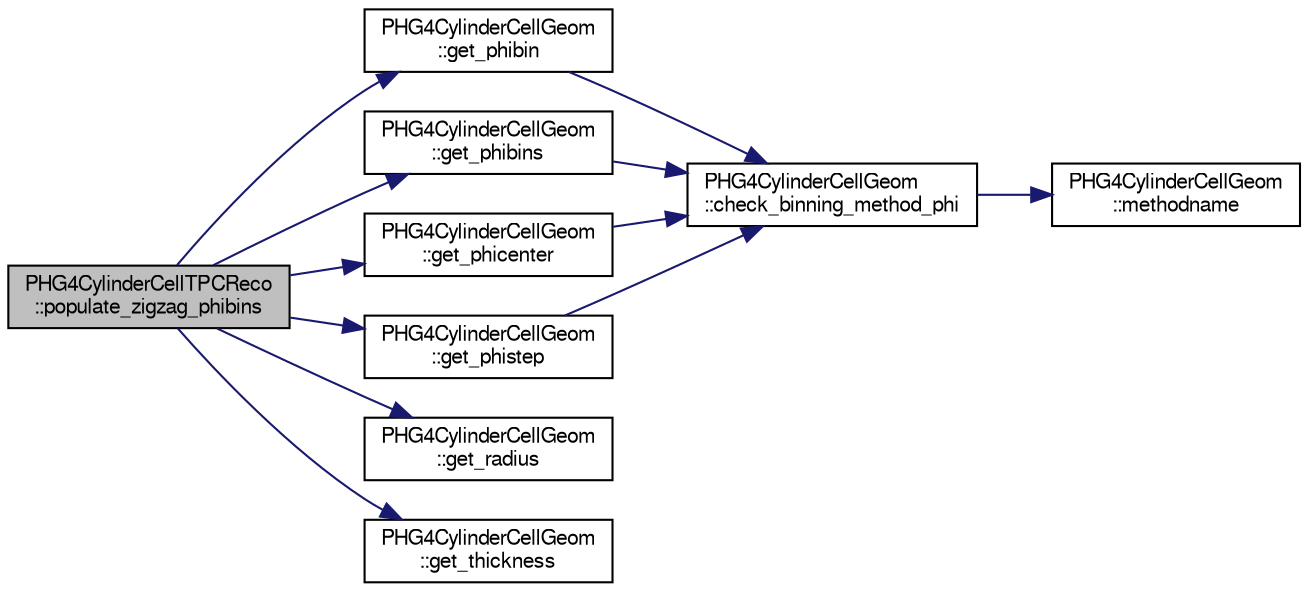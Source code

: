 digraph "PHG4CylinderCellTPCReco::populate_zigzag_phibins"
{
  bgcolor="transparent";
  edge [fontname="FreeSans",fontsize="10",labelfontname="FreeSans",labelfontsize="10"];
  node [fontname="FreeSans",fontsize="10",shape=record];
  rankdir="LR";
  Node1 [label="PHG4CylinderCellTPCReco\l::populate_zigzag_phibins",height=0.2,width=0.4,color="black", fillcolor="grey75", style="filled" fontcolor="black"];
  Node1 -> Node2 [color="midnightblue",fontsize="10",style="solid",fontname="FreeSans"];
  Node2 [label="PHG4CylinderCellGeom\l::get_phibin",height=0.2,width=0.4,color="black",URL="$d9/d85/classPHG4CylinderCellGeom.html#ae568e0233c2bf19b774496bc8133bec7"];
  Node2 -> Node3 [color="midnightblue",fontsize="10",style="solid",fontname="FreeSans"];
  Node3 [label="PHG4CylinderCellGeom\l::check_binning_method_phi",height=0.2,width=0.4,color="black",URL="$d9/d85/classPHG4CylinderCellGeom.html#ab28e6403197b245275ba3613cd56ba6c"];
  Node3 -> Node4 [color="midnightblue",fontsize="10",style="solid",fontname="FreeSans"];
  Node4 [label="PHG4CylinderCellGeom\l::methodname",height=0.2,width=0.4,color="black",URL="$d9/d85/classPHG4CylinderCellGeom.html#a8e9118667d576868ba0bd5e6a6686efd"];
  Node1 -> Node5 [color="midnightblue",fontsize="10",style="solid",fontname="FreeSans"];
  Node5 [label="PHG4CylinderCellGeom\l::get_phibins",height=0.2,width=0.4,color="black",URL="$d9/d85/classPHG4CylinderCellGeom.html#a4999cf2fcefaae861e8ddc7c489af731"];
  Node5 -> Node3 [color="midnightblue",fontsize="10",style="solid",fontname="FreeSans"];
  Node1 -> Node6 [color="midnightblue",fontsize="10",style="solid",fontname="FreeSans"];
  Node6 [label="PHG4CylinderCellGeom\l::get_phicenter",height=0.2,width=0.4,color="black",URL="$d9/d85/classPHG4CylinderCellGeom.html#a619e05f0264243126360ac83b80f1d89"];
  Node6 -> Node3 [color="midnightblue",fontsize="10",style="solid",fontname="FreeSans"];
  Node1 -> Node7 [color="midnightblue",fontsize="10",style="solid",fontname="FreeSans"];
  Node7 [label="PHG4CylinderCellGeom\l::get_phistep",height=0.2,width=0.4,color="black",URL="$d9/d85/classPHG4CylinderCellGeom.html#a10a58a3eed1d5566cebd3b19583d78bb"];
  Node7 -> Node3 [color="midnightblue",fontsize="10",style="solid",fontname="FreeSans"];
  Node1 -> Node8 [color="midnightblue",fontsize="10",style="solid",fontname="FreeSans"];
  Node8 [label="PHG4CylinderCellGeom\l::get_radius",height=0.2,width=0.4,color="black",URL="$d9/d85/classPHG4CylinderCellGeom.html#a108104cde65d2ca503e306251188e615"];
  Node1 -> Node9 [color="midnightblue",fontsize="10",style="solid",fontname="FreeSans"];
  Node9 [label="PHG4CylinderCellGeom\l::get_thickness",height=0.2,width=0.4,color="black",URL="$d9/d85/classPHG4CylinderCellGeom.html#ad686dcdb176becd88d1e3ee1fa5113bf"];
}
